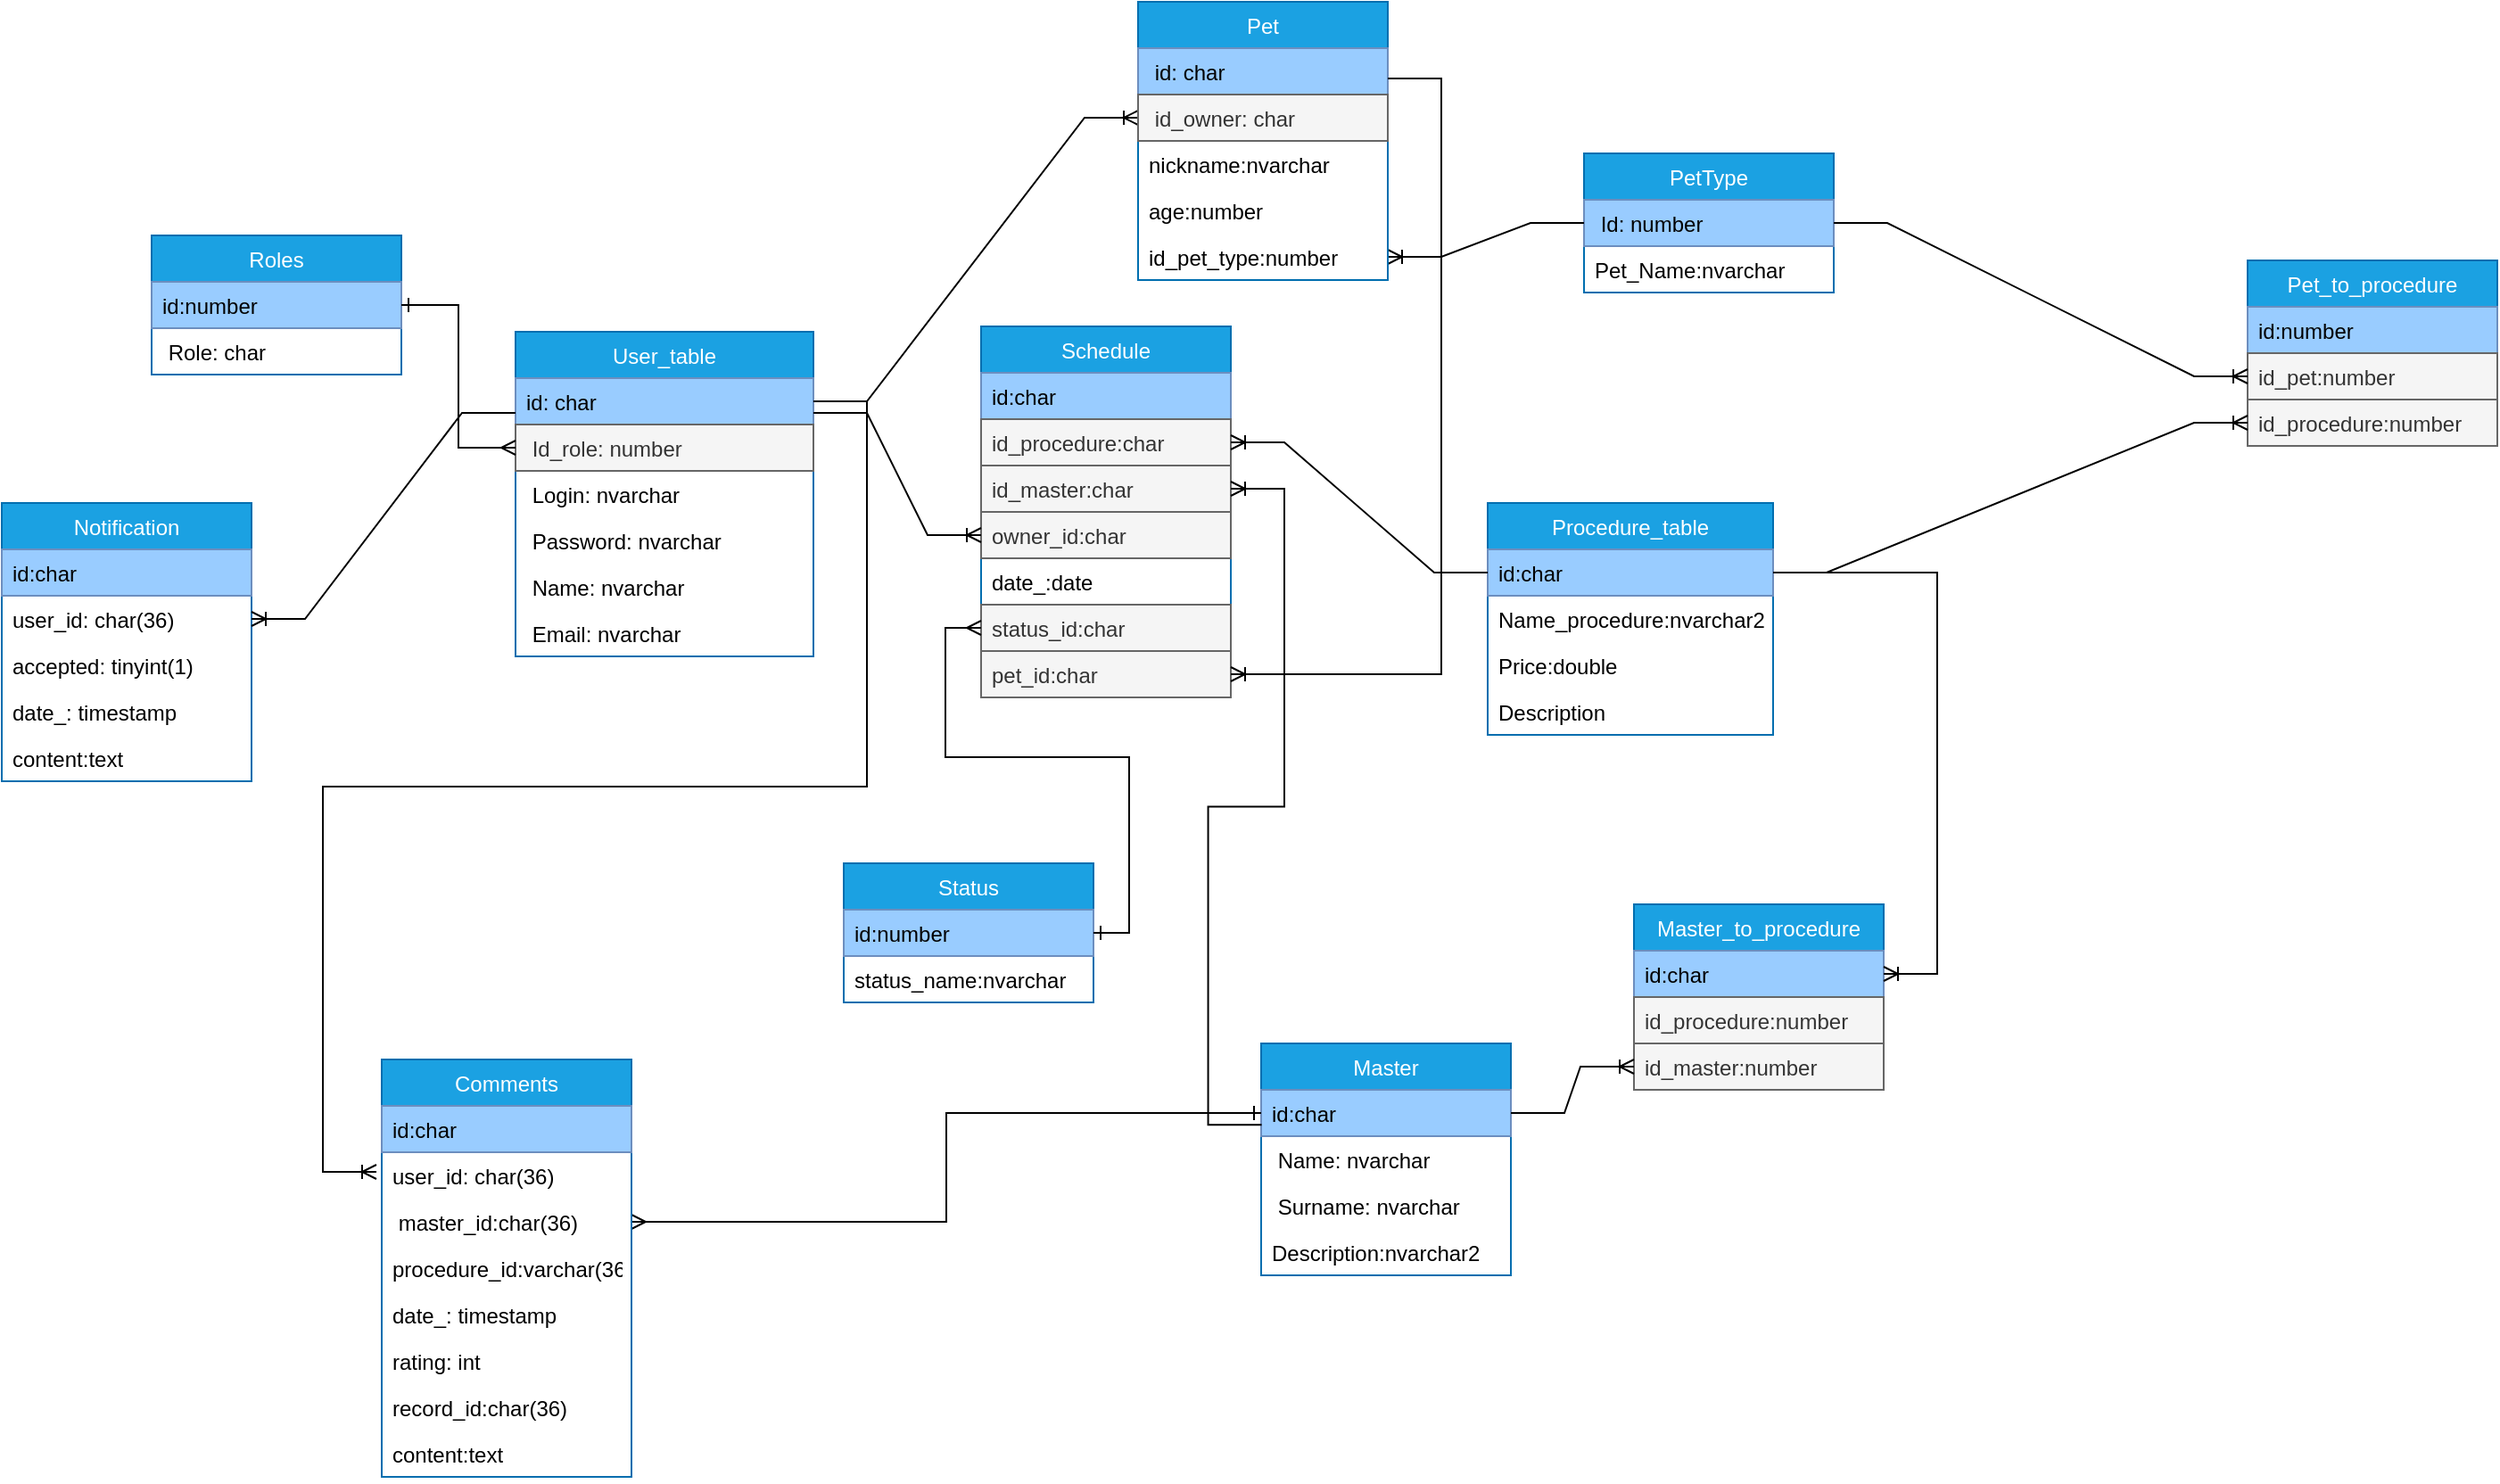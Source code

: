 <mxfile version="21.0.10" type="device" pages="2"><diagram id="b5ycuMXc1lO04ebVyOVK" name="Page-1"><mxGraphModel dx="2711" dy="838" grid="0" gridSize="10" guides="1" tooltips="1" connect="1" arrows="1" fold="1" page="0" pageScale="1" pageWidth="850" pageHeight="1100" math="0" shadow="0"><root><mxCell id="0"/><mxCell id="1" parent="0"/><mxCell id="gU4oVA7G9D8YkGu5P2Nb-16" value="User_table" style="swimlane;fontStyle=0;childLayout=stackLayout;horizontal=1;startSize=26;fillColor=#1ba1e2;horizontalStack=0;resizeParent=1;resizeParentMax=0;resizeLast=0;collapsible=0;marginBottom=0;resizable=1;sketch=0;noLabel=0;strokeColor=#006EAF;fontColor=#ffffff;container=1;resizeHeight=1;resizeWidth=1;" parent="1" vertex="1"><mxGeometry x="-242" y="395" width="167" height="182" as="geometry"><mxRectangle x="480" y="96" width="90" height="26" as="alternateBounds"/></mxGeometry></mxCell><mxCell id="gU4oVA7G9D8YkGu5P2Nb-17" value="id: char" style="text;align=left;verticalAlign=top;spacingLeft=4;spacingRight=4;overflow=hidden;rotatable=0;points=[[0,0.5],[1,0.5]];portConstraint=eastwest;strokeColor=#6c8ebf;fillColor=#99CCFF;" parent="gU4oVA7G9D8YkGu5P2Nb-16" vertex="1"><mxGeometry y="26" width="167" height="26" as="geometry"/></mxCell><mxCell id="-kkY574ol4Uvjb6KSL9y-7" value=" Id_role: number" style="text;align=left;verticalAlign=top;spacingLeft=4;spacingRight=4;overflow=hidden;rotatable=0;points=[[0,0.5],[1,0.5]];portConstraint=eastwest;fontColor=#333333;fillColor=#f5f5f5;strokeColor=#666666;" parent="gU4oVA7G9D8YkGu5P2Nb-16" vertex="1"><mxGeometry y="52" width="167" height="26" as="geometry"/></mxCell><mxCell id="-kkY574ol4Uvjb6KSL9y-10" value=" Login: nvarchar" style="text;align=left;verticalAlign=top;spacingLeft=4;spacingRight=4;overflow=hidden;rotatable=0;points=[[0,0.5],[1,0.5]];portConstraint=eastwest;" parent="gU4oVA7G9D8YkGu5P2Nb-16" vertex="1"><mxGeometry y="78" width="167" height="26" as="geometry"/></mxCell><mxCell id="-kkY574ol4Uvjb6KSL9y-11" value=" Password: nvarchar" style="text;align=left;verticalAlign=top;spacingLeft=4;spacingRight=4;overflow=hidden;rotatable=0;points=[[0,0.5],[1,0.5]];portConstraint=eastwest;" parent="gU4oVA7G9D8YkGu5P2Nb-16" vertex="1"><mxGeometry y="104" width="167" height="26" as="geometry"/></mxCell><mxCell id="gU4oVA7G9D8YkGu5P2Nb-18" value=" Name: nvarchar" style="text;align=left;verticalAlign=top;spacingLeft=4;spacingRight=4;overflow=hidden;rotatable=0;points=[[0,0.5],[1,0.5]];portConstraint=eastwest;" parent="gU4oVA7G9D8YkGu5P2Nb-16" vertex="1"><mxGeometry y="130" width="167" height="26" as="geometry"/></mxCell><mxCell id="gU4oVA7G9D8YkGu5P2Nb-48" value=" Email: nvarchar" style="text;align=left;verticalAlign=top;spacingLeft=4;spacingRight=4;overflow=hidden;rotatable=0;points=[[0,0.5],[1,0.5]];portConstraint=eastwest;" parent="gU4oVA7G9D8YkGu5P2Nb-16" vertex="1"><mxGeometry y="156" width="167" height="26" as="geometry"/></mxCell><mxCell id="gU4oVA7G9D8YkGu5P2Nb-30" value="Schedule" style="swimlane;fontStyle=0;childLayout=stackLayout;horizontal=1;startSize=26;fillColor=#1ba1e2;horizontalStack=0;resizeParent=1;resizeParentMax=0;resizeLast=0;collapsible=0;marginBottom=0;resizable=1;sketch=0;noLabel=0;strokeColor=#006EAF;fontColor=#ffffff;container=1;resizeHeight=1;resizeWidth=1;" parent="1" vertex="1"><mxGeometry x="19" y="392" width="140" height="182" as="geometry"><mxRectangle x="480" y="96" width="90" height="26" as="alternateBounds"/></mxGeometry></mxCell><mxCell id="gU4oVA7G9D8YkGu5P2Nb-31" value="id:char" style="text;align=left;verticalAlign=top;spacingLeft=4;spacingRight=4;overflow=hidden;rotatable=0;points=[[0,0.5],[1,0.5]];portConstraint=eastwest;strokeColor=#6c8ebf;fillColor=#99CCFF;" parent="gU4oVA7G9D8YkGu5P2Nb-30" vertex="1"><mxGeometry y="26" width="140" height="26" as="geometry"/></mxCell><mxCell id="gU4oVA7G9D8YkGu5P2Nb-32" value="id_procedure:char" style="text;align=left;verticalAlign=top;spacingLeft=4;spacingRight=4;overflow=hidden;rotatable=0;points=[[0,0.5],[1,0.5]];portConstraint=eastwest;fillColor=#f5f5f5;fontColor=#333333;strokeColor=#666666;" parent="gU4oVA7G9D8YkGu5P2Nb-30" vertex="1"><mxGeometry y="52" width="140" height="26" as="geometry"/></mxCell><mxCell id="gU4oVA7G9D8YkGu5P2Nb-33" value="id_master:char" style="text;align=left;verticalAlign=top;spacingLeft=4;spacingRight=4;overflow=hidden;rotatable=0;points=[[0,0.5],[1,0.5]];portConstraint=eastwest;fontColor=#333333;fillColor=#f5f5f5;strokeColor=#666666;" parent="gU4oVA7G9D8YkGu5P2Nb-30" vertex="1"><mxGeometry y="78" width="140" height="26" as="geometry"/></mxCell><mxCell id="gU4oVA7G9D8YkGu5P2Nb-34" value="owner_id:char" style="text;align=left;verticalAlign=top;spacingLeft=4;spacingRight=4;overflow=hidden;rotatable=0;points=[[0,0.5],[1,0.5]];portConstraint=eastwest;fillColor=#f5f5f5;fontColor=#333333;strokeColor=#666666;" parent="gU4oVA7G9D8YkGu5P2Nb-30" vertex="1"><mxGeometry y="104" width="140" height="26" as="geometry"/></mxCell><mxCell id="Ylq7YgBIiItVT_dg2oGM-5" value="date_:date" style="text;align=left;verticalAlign=top;spacingLeft=4;spacingRight=4;overflow=hidden;rotatable=0;points=[[0,0.5],[1,0.5]];portConstraint=eastwest;" parent="gU4oVA7G9D8YkGu5P2Nb-30" vertex="1"><mxGeometry y="130" width="140" height="26" as="geometry"/></mxCell><mxCell id="gU4oVA7G9D8YkGu5P2Nb-37" value="status_id:char" style="text;align=left;verticalAlign=top;spacingLeft=4;spacingRight=4;overflow=hidden;rotatable=0;points=[[0,0.5],[1,0.5]];portConstraint=eastwest;fillColor=#f5f5f5;fontColor=#333333;strokeColor=#666666;" parent="gU4oVA7G9D8YkGu5P2Nb-30" vertex="1"><mxGeometry y="156" width="140" height="26" as="geometry"/></mxCell><mxCell id="gU4oVA7G9D8YkGu5P2Nb-40" value="Procedure_table" style="swimlane;fontStyle=0;childLayout=stackLayout;horizontal=1;startSize=26;fillColor=#1ba1e2;horizontalStack=0;resizeParent=1;resizeParentMax=0;resizeLast=0;collapsible=0;marginBottom=0;resizable=1;sketch=0;noLabel=0;strokeColor=#006EAF;fontColor=#ffffff;container=1;resizeHeight=1;resizeWidth=1;" parent="1" vertex="1"><mxGeometry x="303" y="491" width="160" height="130" as="geometry"><mxRectangle x="480" y="96" width="90" height="26" as="alternateBounds"/></mxGeometry></mxCell><mxCell id="gU4oVA7G9D8YkGu5P2Nb-41" value="id:char" style="text;align=left;verticalAlign=top;spacingLeft=4;spacingRight=4;overflow=hidden;rotatable=0;points=[[0,0.5],[1,0.5]];portConstraint=eastwest;strokeColor=#6c8ebf;fillColor=#99CCFF;" parent="gU4oVA7G9D8YkGu5P2Nb-40" vertex="1"><mxGeometry y="26" width="160" height="26" as="geometry"/></mxCell><mxCell id="gU4oVA7G9D8YkGu5P2Nb-42" value="Name_procedure:nvarchar2" style="text;align=left;verticalAlign=top;spacingLeft=4;spacingRight=4;overflow=hidden;rotatable=0;points=[[0,0.5],[1,0.5]];portConstraint=eastwest;" parent="gU4oVA7G9D8YkGu5P2Nb-40" vertex="1"><mxGeometry y="52" width="160" height="26" as="geometry"/></mxCell><mxCell id="gU4oVA7G9D8YkGu5P2Nb-43" value="Price:double" style="text;align=left;verticalAlign=top;spacingLeft=4;spacingRight=4;overflow=hidden;rotatable=0;points=[[0,0.5],[1,0.5]];portConstraint=eastwest;" parent="gU4oVA7G9D8YkGu5P2Nb-40" vertex="1"><mxGeometry y="78" width="160" height="26" as="geometry"/></mxCell><mxCell id="gU4oVA7G9D8YkGu5P2Nb-46" value="Description" style="text;align=left;verticalAlign=top;spacingLeft=4;spacingRight=4;overflow=hidden;rotatable=0;points=[[0,0.5],[1,0.5]];portConstraint=eastwest;" parent="gU4oVA7G9D8YkGu5P2Nb-40" vertex="1"><mxGeometry y="104" width="160" height="26" as="geometry"/></mxCell><mxCell id="gU4oVA7G9D8YkGu5P2Nb-74" value="Master" style="swimlane;fontStyle=0;childLayout=stackLayout;horizontal=1;startSize=26;fillColor=#1ba1e2;horizontalStack=0;resizeParent=1;resizeParentMax=0;resizeLast=0;collapsible=0;marginBottom=0;resizable=1;sketch=0;noLabel=0;strokeColor=#006EAF;fontColor=#ffffff;container=1;resizeHeight=1;resizeWidth=1;" parent="1" vertex="1"><mxGeometry x="176" y="794" width="140" height="130" as="geometry"><mxRectangle x="480" y="96" width="90" height="26" as="alternateBounds"/></mxGeometry></mxCell><mxCell id="gU4oVA7G9D8YkGu5P2Nb-75" value="id:char" style="text;align=left;verticalAlign=top;spacingLeft=4;spacingRight=4;overflow=hidden;rotatable=0;points=[[0,0.5],[1,0.5]];portConstraint=eastwest;strokeColor=#6c8ebf;fillColor=#99CCFF;" parent="gU4oVA7G9D8YkGu5P2Nb-74" vertex="1"><mxGeometry y="26" width="140" height="26" as="geometry"/></mxCell><mxCell id="gU4oVA7G9D8YkGu5P2Nb-76" value=" Name: nvarchar" style="text;align=left;verticalAlign=top;spacingLeft=4;spacingRight=4;overflow=hidden;rotatable=0;points=[[0,0.5],[1,0.5]];portConstraint=eastwest;" parent="gU4oVA7G9D8YkGu5P2Nb-74" vertex="1"><mxGeometry y="52" width="140" height="26" as="geometry"/></mxCell><mxCell id="gU4oVA7G9D8YkGu5P2Nb-124" value=" Surname: nvarchar" style="text;align=left;verticalAlign=top;spacingLeft=4;spacingRight=4;overflow=hidden;rotatable=0;points=[[0,0.5],[1,0.5]];portConstraint=eastwest;" parent="gU4oVA7G9D8YkGu5P2Nb-74" vertex="1"><mxGeometry y="78" width="140" height="26" as="geometry"/></mxCell><mxCell id="gU4oVA7G9D8YkGu5P2Nb-78" value="Description:nvarchar2" style="text;align=left;verticalAlign=top;spacingLeft=4;spacingRight=4;overflow=hidden;rotatable=0;points=[[0,0.5],[1,0.5]];portConstraint=eastwest;" parent="gU4oVA7G9D8YkGu5P2Nb-74" vertex="1"><mxGeometry y="104" width="140" height="26" as="geometry"/></mxCell><mxCell id="lCErXYWJxV051JJBaf32-9" value="Status" style="swimlane;fontStyle=0;childLayout=stackLayout;horizontal=1;startSize=26;fillColor=#1ba1e2;horizontalStack=0;resizeParent=1;resizeParentMax=0;resizeLast=0;collapsible=0;marginBottom=0;resizable=1;sketch=0;noLabel=0;strokeColor=#006EAF;fontColor=#ffffff;container=1;resizeHeight=1;resizeWidth=1;" parent="1" vertex="1"><mxGeometry x="-58" y="693" width="140" height="78" as="geometry"><mxRectangle x="480" y="96" width="90" height="26" as="alternateBounds"/></mxGeometry></mxCell><mxCell id="lCErXYWJxV051JJBaf32-10" value="id:number" style="text;align=left;verticalAlign=top;spacingLeft=4;spacingRight=4;overflow=hidden;rotatable=0;points=[[0,0.5],[1,0.5]];portConstraint=eastwest;strokeColor=#6c8ebf;fillColor=#99CCFF;" parent="lCErXYWJxV051JJBaf32-9" vertex="1"><mxGeometry y="26" width="140" height="26" as="geometry"/></mxCell><mxCell id="lCErXYWJxV051JJBaf32-12" value="status_name:nvarchar" style="text;align=left;verticalAlign=top;spacingLeft=4;spacingRight=4;overflow=hidden;rotatable=0;points=[[0,0.5],[1,0.5]];portConstraint=eastwest;" parent="lCErXYWJxV051JJBaf32-9" vertex="1"><mxGeometry y="52" width="140" height="26" as="geometry"/></mxCell><mxCell id="lCErXYWJxV051JJBaf32-15" value="PetType" style="swimlane;fontStyle=0;childLayout=stackLayout;horizontal=1;startSize=26;fillColor=#1ba1e2;horizontalStack=0;resizeParent=1;resizeParentMax=0;resizeLast=0;collapsible=0;marginBottom=0;resizable=1;sketch=0;noLabel=0;strokeColor=#006EAF;fontColor=#ffffff;container=1;resizeHeight=1;resizeWidth=1;" parent="1" vertex="1"><mxGeometry x="357" y="295" width="140" height="78" as="geometry"><mxRectangle x="480" y="96" width="90" height="26" as="alternateBounds"/></mxGeometry></mxCell><mxCell id="lCErXYWJxV051JJBaf32-16" value=" Id: number" style="text;align=left;verticalAlign=top;spacingLeft=4;spacingRight=4;overflow=hidden;rotatable=0;points=[[0,0.5],[1,0.5]];portConstraint=eastwest;strokeColor=#6c8ebf;fillColor=#99CCFF;" parent="lCErXYWJxV051JJBaf32-15" vertex="1"><mxGeometry y="26" width="140" height="26" as="geometry"/></mxCell><mxCell id="ejR5GnNg5tb8rGhhZ-9Q-3" value="Pet_Name:nvarchar" style="text;align=left;verticalAlign=top;spacingLeft=4;spacingRight=4;overflow=hidden;rotatable=0;points=[[0,0.5],[1,0.5]];portConstraint=eastwest;" parent="lCErXYWJxV051JJBaf32-15" vertex="1"><mxGeometry y="52" width="140" height="26" as="geometry"/></mxCell><mxCell id="lCErXYWJxV051JJBaf32-40" style="edgeStyle=orthogonalEdgeStyle;rounded=0;orthogonalLoop=1;jettySize=auto;html=1;endArrow=ERone;endFill=0;startArrow=ERmany;startFill=0;exitX=0;exitY=0.5;exitDx=0;exitDy=0;entryX=1;entryY=0.5;entryDx=0;entryDy=0;" parent="1" source="gU4oVA7G9D8YkGu5P2Nb-37" target="lCErXYWJxV051JJBaf32-9" edge="1"><mxGeometry relative="1" as="geometry"><mxPoint x="157" y="326" as="sourcePoint"/><mxPoint x="-224" y="640" as="targetPoint"/></mxGeometry></mxCell><mxCell id="-kkY574ol4Uvjb6KSL9y-1" value="Roles" style="swimlane;fontStyle=0;childLayout=stackLayout;horizontal=1;startSize=26;fillColor=#1ba1e2;horizontalStack=0;resizeParent=1;resizeParentMax=0;resizeLast=0;collapsible=0;marginBottom=0;resizable=1;sketch=0;noLabel=0;strokeColor=#006EAF;fontColor=#ffffff;container=1;resizeHeight=1;resizeWidth=1;" parent="1" vertex="1"><mxGeometry x="-446" y="341" width="140" height="78" as="geometry"><mxRectangle x="480" y="96" width="90" height="26" as="alternateBounds"/></mxGeometry></mxCell><mxCell id="-kkY574ol4Uvjb6KSL9y-2" value="id:number" style="text;align=left;verticalAlign=top;spacingLeft=4;spacingRight=4;overflow=hidden;rotatable=0;points=[[0,0.5],[1,0.5]];portConstraint=eastwest;strokeColor=#6c8ebf;fillColor=#99CCFF;" parent="-kkY574ol4Uvjb6KSL9y-1" vertex="1"><mxGeometry y="26" width="140" height="26" as="geometry"/></mxCell><mxCell id="-kkY574ol4Uvjb6KSL9y-6" value=" Role: char" style="text;align=left;verticalAlign=top;spacingLeft=4;spacingRight=4;overflow=hidden;rotatable=0;points=[[0,0.5],[1,0.5]];portConstraint=eastwest;" parent="-kkY574ol4Uvjb6KSL9y-1" vertex="1"><mxGeometry y="52" width="140" height="26" as="geometry"/></mxCell><mxCell id="-kkY574ol4Uvjb6KSL9y-12" style="edgeStyle=orthogonalEdgeStyle;rounded=0;orthogonalLoop=1;jettySize=auto;html=1;exitX=1;exitY=0.5;exitDx=0;exitDy=0;entryX=0;entryY=0.5;entryDx=0;entryDy=0;startArrow=ERone;startFill=0;endArrow=ERmany;endFill=0;" parent="1" source="-kkY574ol4Uvjb6KSL9y-2" target="-kkY574ol4Uvjb6KSL9y-7" edge="1"><mxGeometry relative="1" as="geometry"/></mxCell><mxCell id="ftJ9czvspabXOx1Q81k4-1" value="Master_to_procedure" style="swimlane;fontStyle=0;childLayout=stackLayout;horizontal=1;startSize=26;fillColor=#1ba1e2;horizontalStack=0;resizeParent=1;resizeParentMax=0;resizeLast=0;collapsible=0;marginBottom=0;resizable=1;sketch=0;noLabel=0;strokeColor=#006EAF;fontColor=#ffffff;container=1;resizeHeight=1;resizeWidth=1;" parent="1" vertex="1"><mxGeometry x="385" y="716" width="140" height="104" as="geometry"><mxRectangle x="480" y="96" width="90" height="26" as="alternateBounds"/></mxGeometry></mxCell><mxCell id="ftJ9czvspabXOx1Q81k4-2" value="id:char" style="text;align=left;verticalAlign=top;spacingLeft=4;spacingRight=4;overflow=hidden;rotatable=0;points=[[0,0.5],[1,0.5]];portConstraint=eastwest;strokeColor=#6c8ebf;fillColor=#99CCFF;" parent="ftJ9czvspabXOx1Q81k4-1" vertex="1"><mxGeometry y="26" width="140" height="26" as="geometry"/></mxCell><mxCell id="ftJ9czvspabXOx1Q81k4-4" value="id_procedure:number" style="text;align=left;verticalAlign=top;spacingLeft=4;spacingRight=4;overflow=hidden;rotatable=0;points=[[0,0.5],[1,0.5]];portConstraint=eastwest;fillColor=#f5f5f5;fontColor=#333333;strokeColor=#666666;" parent="ftJ9czvspabXOx1Q81k4-1" vertex="1"><mxGeometry y="52" width="140" height="26" as="geometry"/></mxCell><mxCell id="ftJ9czvspabXOx1Q81k4-5" value="id_master:number" style="text;align=left;verticalAlign=top;spacingLeft=4;spacingRight=4;overflow=hidden;rotatable=0;points=[[0,0.5],[1,0.5]];portConstraint=eastwest;fillColor=#f5f5f5;fontColor=#333333;strokeColor=#666666;" parent="ftJ9czvspabXOx1Q81k4-1" vertex="1"><mxGeometry y="78" width="140" height="26" as="geometry"/></mxCell><mxCell id="ftJ9czvspabXOx1Q81k4-6" value="Pet_to_procedure" style="swimlane;fontStyle=0;childLayout=stackLayout;horizontal=1;startSize=26;fillColor=#1ba1e2;horizontalStack=0;resizeParent=1;resizeParentMax=0;resizeLast=0;collapsible=0;marginBottom=0;resizable=1;sketch=0;noLabel=0;strokeColor=#006EAF;fontColor=#ffffff;container=1;resizeHeight=1;resizeWidth=1;" parent="1" vertex="1"><mxGeometry x="729" y="355" width="140" height="104" as="geometry"><mxRectangle x="480" y="96" width="90" height="26" as="alternateBounds"/></mxGeometry></mxCell><mxCell id="ftJ9czvspabXOx1Q81k4-7" value="id:number" style="text;align=left;verticalAlign=top;spacingLeft=4;spacingRight=4;overflow=hidden;rotatable=0;points=[[0,0.5],[1,0.5]];portConstraint=eastwest;strokeColor=#6c8ebf;fillColor=#99CCFF;" parent="ftJ9czvspabXOx1Q81k4-6" vertex="1"><mxGeometry y="26" width="140" height="26" as="geometry"/></mxCell><mxCell id="ftJ9czvspabXOx1Q81k4-8" value="id_pet:number" style="text;align=left;verticalAlign=top;spacingLeft=4;spacingRight=4;overflow=hidden;rotatable=0;points=[[0,0.5],[1,0.5]];portConstraint=eastwest;fillColor=#f5f5f5;fontColor=#333333;strokeColor=#666666;" parent="ftJ9czvspabXOx1Q81k4-6" vertex="1"><mxGeometry y="52" width="140" height="26" as="geometry"/></mxCell><mxCell id="ftJ9czvspabXOx1Q81k4-9" value="id_procedure:number" style="text;align=left;verticalAlign=top;spacingLeft=4;spacingRight=4;overflow=hidden;rotatable=0;points=[[0,0.5],[1,0.5]];portConstraint=eastwest;fillColor=#f5f5f5;fontColor=#333333;strokeColor=#666666;" parent="ftJ9czvspabXOx1Q81k4-6" vertex="1"><mxGeometry y="78" width="140" height="26" as="geometry"/></mxCell><mxCell id="ftJ9czvspabXOx1Q81k4-14" value="" style="edgeStyle=entityRelationEdgeStyle;fontSize=12;html=1;endArrow=ERoneToMany;rounded=0;exitX=0;exitY=0.5;exitDx=0;exitDy=0;entryX=1;entryY=0.5;entryDx=0;entryDy=0;" parent="1" source="lCErXYWJxV051JJBaf32-16" target="gU4oVA7G9D8YkGu5P2Nb-125" edge="1"><mxGeometry width="100" height="100" relative="1" as="geometry"><mxPoint x="710" y="276" as="sourcePoint"/><mxPoint x="948" y="228" as="targetPoint"/></mxGeometry></mxCell><mxCell id="ftJ9czvspabXOx1Q81k4-15" value="" style="edgeStyle=entityRelationEdgeStyle;fontSize=12;html=1;endArrow=ERoneToMany;rounded=0;startArrow=none;exitX=1;exitY=0.5;exitDx=0;exitDy=0;entryX=0;entryY=0.5;entryDx=0;entryDy=0;" parent="1" source="gU4oVA7G9D8YkGu5P2Nb-17" target="gU4oVA7G9D8YkGu5P2Nb-108" edge="1"><mxGeometry width="100" height="100" relative="1" as="geometry"><mxPoint x="-8" y="230" as="sourcePoint"/><mxPoint x="568" y="173" as="targetPoint"/></mxGeometry></mxCell><mxCell id="gU4oVA7G9D8YkGu5P2Nb-50" value="Pet" style="swimlane;fontStyle=0;childLayout=stackLayout;horizontal=1;startSize=26;fillColor=#1ba1e2;horizontalStack=0;resizeParent=1;resizeParentMax=0;resizeLast=0;collapsible=0;marginBottom=0;resizable=1;sketch=0;noLabel=0;strokeColor=#006EAF;fontColor=#ffffff;container=1;resizeHeight=1;resizeWidth=1;" parent="1" vertex="1"><mxGeometry x="107" y="210" width="140" height="156" as="geometry"><mxRectangle x="480" y="96" width="90" height="26" as="alternateBounds"/></mxGeometry></mxCell><mxCell id="gU4oVA7G9D8YkGu5P2Nb-51" value=" id: char" style="text;align=left;verticalAlign=top;spacingLeft=4;spacingRight=4;overflow=hidden;rotatable=0;points=[[0,0.5],[1,0.5]];portConstraint=eastwest;strokeColor=#6c8ebf;fillColor=#99CCFF;" parent="gU4oVA7G9D8YkGu5P2Nb-50" vertex="1"><mxGeometry y="26" width="140" height="26" as="geometry"/></mxCell><mxCell id="gU4oVA7G9D8YkGu5P2Nb-108" value=" id_owner: char" style="text;align=left;verticalAlign=top;spacingLeft=4;spacingRight=4;overflow=hidden;rotatable=0;points=[[0,0.5],[1,0.5]];portConstraint=eastwest;fillColor=#f5f5f5;fontColor=#333333;strokeColor=#666666;" parent="gU4oVA7G9D8YkGu5P2Nb-50" vertex="1"><mxGeometry y="52" width="140" height="26" as="geometry"/></mxCell><mxCell id="gU4oVA7G9D8YkGu5P2Nb-123" value="nickname:nvarchar" style="text;align=left;verticalAlign=top;spacingLeft=4;spacingRight=4;overflow=hidden;rotatable=0;points=[[0,0.5],[1,0.5]];portConstraint=eastwest;" parent="gU4oVA7G9D8YkGu5P2Nb-50" vertex="1"><mxGeometry y="78" width="140" height="26" as="geometry"/></mxCell><mxCell id="ejR5GnNg5tb8rGhhZ-9Q-1" value="age:number" style="text;align=left;verticalAlign=top;spacingLeft=4;spacingRight=4;overflow=hidden;rotatable=0;points=[[0,0.5],[1,0.5]];portConstraint=eastwest;" parent="gU4oVA7G9D8YkGu5P2Nb-50" vertex="1"><mxGeometry y="104" width="140" height="26" as="geometry"/></mxCell><mxCell id="gU4oVA7G9D8YkGu5P2Nb-125" value="id_pet_type:number" style="text;align=left;verticalAlign=top;spacingLeft=4;spacingRight=4;overflow=hidden;rotatable=0;points=[[0,0.5],[1,0.5]];portConstraint=eastwest;" parent="gU4oVA7G9D8YkGu5P2Nb-50" vertex="1"><mxGeometry y="130" width="140" height="26" as="geometry"/></mxCell><mxCell id="ftJ9czvspabXOx1Q81k4-17" value="" style="edgeStyle=entityRelationEdgeStyle;fontSize=12;html=1;endArrow=ERoneToMany;rounded=0;entryX=0;entryY=0.5;entryDx=0;entryDy=0;exitX=1;exitY=0.25;exitDx=0;exitDy=0;" parent="1" source="gU4oVA7G9D8YkGu5P2Nb-16" target="gU4oVA7G9D8YkGu5P2Nb-34" edge="1"><mxGeometry width="100" height="100" relative="1" as="geometry"><mxPoint x="26" y="361" as="sourcePoint"/><mxPoint x="126" y="261" as="targetPoint"/></mxGeometry></mxCell><mxCell id="ftJ9czvspabXOx1Q81k4-18" value="" style="edgeStyle=entityRelationEdgeStyle;fontSize=12;html=1;endArrow=ERoneToMany;rounded=0;entryX=1;entryY=0.5;entryDx=0;entryDy=0;exitX=0.002;exitY=0.754;exitDx=0;exitDy=0;exitPerimeter=0;" parent="1" source="gU4oVA7G9D8YkGu5P2Nb-75" target="gU4oVA7G9D8YkGu5P2Nb-30" edge="1"><mxGeometry width="100" height="100" relative="1" as="geometry"><mxPoint x="294" y="545" as="sourcePoint"/><mxPoint x="394" y="445" as="targetPoint"/></mxGeometry></mxCell><mxCell id="ftJ9czvspabXOx1Q81k4-19" value="" style="edgeStyle=entityRelationEdgeStyle;fontSize=12;html=1;endArrow=ERoneToMany;rounded=0;exitX=1;exitY=0.5;exitDx=0;exitDy=0;entryX=0;entryY=0.5;entryDx=0;entryDy=0;" parent="1" source="lCErXYWJxV051JJBaf32-15" target="ftJ9czvspabXOx1Q81k4-8" edge="1"><mxGeometry width="100" height="100" relative="1" as="geometry"><mxPoint x="543" y="588" as="sourcePoint"/><mxPoint x="631" y="406" as="targetPoint"/></mxGeometry></mxCell><mxCell id="ftJ9czvspabXOx1Q81k4-20" value="" style="edgeStyle=entityRelationEdgeStyle;fontSize=12;html=1;endArrow=ERoneToMany;rounded=0;entryX=0;entryY=0.5;entryDx=0;entryDy=0;exitX=1;exitY=0.5;exitDx=0;exitDy=0;" parent="1" source="gU4oVA7G9D8YkGu5P2Nb-41" target="ftJ9czvspabXOx1Q81k4-9" edge="1"><mxGeometry width="100" height="100" relative="1" as="geometry"><mxPoint x="640" y="559" as="sourcePoint"/><mxPoint x="740" y="459" as="targetPoint"/></mxGeometry></mxCell><mxCell id="ftJ9czvspabXOx1Q81k4-21" value="" style="edgeStyle=entityRelationEdgeStyle;fontSize=12;html=1;endArrow=ERoneToMany;rounded=0;" parent="1" source="gU4oVA7G9D8YkGu5P2Nb-41" target="ftJ9czvspabXOx1Q81k4-2" edge="1"><mxGeometry width="100" height="100" relative="1" as="geometry"><mxPoint x="420" y="652" as="sourcePoint"/><mxPoint x="882" y="759" as="targetPoint"/></mxGeometry></mxCell><mxCell id="ftJ9czvspabXOx1Q81k4-22" value="" style="edgeStyle=entityRelationEdgeStyle;fontSize=12;html=1;endArrow=ERoneToMany;rounded=0;exitX=1;exitY=0.5;exitDx=0;exitDy=0;entryX=0;entryY=0.5;entryDx=0;entryDy=0;" parent="1" source="gU4oVA7G9D8YkGu5P2Nb-75" target="ftJ9czvspabXOx1Q81k4-5" edge="1"><mxGeometry width="100" height="100" relative="1" as="geometry"><mxPoint x="276" y="624" as="sourcePoint"/><mxPoint x="374" y="692" as="targetPoint"/></mxGeometry></mxCell><mxCell id="ftJ9czvspabXOx1Q81k4-25" value="" style="edgeStyle=entityRelationEdgeStyle;fontSize=12;html=1;endArrow=ERoneToMany;rounded=0;entryX=1;entryY=0.5;entryDx=0;entryDy=0;exitX=0;exitY=0.5;exitDx=0;exitDy=0;" parent="1" source="gU4oVA7G9D8YkGu5P2Nb-41" target="gU4oVA7G9D8YkGu5P2Nb-32" edge="1"><mxGeometry width="100" height="100" relative="1" as="geometry"><mxPoint x="485" y="536" as="sourcePoint"/><mxPoint x="296" y="482" as="targetPoint"/></mxGeometry></mxCell><mxCell id="S_qy-TUskhouk-Fbopq6-5" style="edgeStyle=orthogonalEdgeStyle;rounded=0;orthogonalLoop=1;jettySize=auto;html=1;entryX=0;entryY=0.5;entryDx=0;entryDy=0;endArrow=ERone;endFill=0;startArrow=ERmany;startFill=0;exitX=1;exitY=0.5;exitDx=0;exitDy=0;" parent="1" source="7ajGSzlcbrZsPdjWuJjQ-4" target="gU4oVA7G9D8YkGu5P2Nb-75" edge="1"><mxGeometry relative="1" as="geometry"><mxPoint x="-139" y="788" as="sourcePoint"/><mxPoint x="14" y="790.0" as="targetPoint"/></mxGeometry></mxCell><mxCell id="S_qy-TUskhouk-Fbopq6-16" value="" style="edgeStyle=entityRelationEdgeStyle;fontSize=12;html=1;endArrow=ERoneToMany;rounded=0;exitX=1;exitY=0.5;exitDx=0;exitDy=0;" parent="1" source="gU4oVA7G9D8YkGu5P2Nb-17" edge="1"><mxGeometry width="100" height="100" relative="1" as="geometry"><mxPoint x="-246" y="361" as="sourcePoint"/><mxPoint x="-320" y="866" as="targetPoint"/></mxGeometry></mxCell><mxCell id="znnx8NjrQmPHBnMGnBdf-1" value="pet_id:char" style="text;align=left;verticalAlign=top;spacingLeft=4;spacingRight=4;overflow=hidden;rotatable=0;points=[[0,0.5],[1,0.5]];portConstraint=eastwest;fillColor=#f5f5f5;fontColor=#333333;strokeColor=#666666;" parent="1" vertex="1"><mxGeometry x="19" y="574" width="140" height="26" as="geometry"/></mxCell><mxCell id="znnx8NjrQmPHBnMGnBdf-2" value="" style="edgeStyle=entityRelationEdgeStyle;fontSize=12;html=1;endArrow=ERoneToMany;rounded=0;entryX=1;entryY=0.5;entryDx=0;entryDy=0;" parent="1" target="znnx8NjrQmPHBnMGnBdf-1" edge="1"><mxGeometry width="100" height="100" relative="1" as="geometry"><mxPoint x="247" y="253" as="sourcePoint"/><mxPoint x="347" y="153" as="targetPoint"/></mxGeometry></mxCell><mxCell id="7ajGSzlcbrZsPdjWuJjQ-1" value="Comments" style="swimlane;fontStyle=0;childLayout=stackLayout;horizontal=1;startSize=26;fillColor=#1ba1e2;horizontalStack=0;resizeParent=1;resizeParentMax=0;resizeLast=0;collapsible=0;marginBottom=0;resizable=1;sketch=0;noLabel=0;strokeColor=#006EAF;fontColor=#ffffff;container=1;resizeHeight=1;resizeWidth=1;" parent="1" vertex="1"><mxGeometry x="-317" y="803" width="140" height="234" as="geometry"><mxRectangle x="480" y="96" width="90" height="26" as="alternateBounds"/></mxGeometry></mxCell><mxCell id="7ajGSzlcbrZsPdjWuJjQ-2" value="id:char" style="text;align=left;verticalAlign=top;spacingLeft=4;spacingRight=4;overflow=hidden;rotatable=0;points=[[0,0.5],[1,0.5]];portConstraint=eastwest;strokeColor=#6c8ebf;fillColor=#99CCFF;" parent="7ajGSzlcbrZsPdjWuJjQ-1" vertex="1"><mxGeometry y="26" width="140" height="26" as="geometry"/></mxCell><mxCell id="7ajGSzlcbrZsPdjWuJjQ-3" value="user_id: char(36)" style="text;align=left;verticalAlign=top;spacingLeft=4;spacingRight=4;overflow=hidden;rotatable=0;points=[[0,0.5],[1,0.5]];portConstraint=eastwest;" parent="7ajGSzlcbrZsPdjWuJjQ-1" vertex="1"><mxGeometry y="52" width="140" height="26" as="geometry"/></mxCell><mxCell id="7ajGSzlcbrZsPdjWuJjQ-4" value=" master_id:char(36)" style="text;align=left;verticalAlign=top;spacingLeft=4;spacingRight=4;overflow=hidden;rotatable=0;points=[[0,0.5],[1,0.5]];portConstraint=eastwest;" parent="7ajGSzlcbrZsPdjWuJjQ-1" vertex="1"><mxGeometry y="78" width="140" height="26" as="geometry"/></mxCell><mxCell id="7ajGSzlcbrZsPdjWuJjQ-5" value="procedure_id:varchar(36)" style="text;align=left;verticalAlign=top;spacingLeft=4;spacingRight=4;overflow=hidden;rotatable=0;points=[[0,0.5],[1,0.5]];portConstraint=eastwest;" parent="7ajGSzlcbrZsPdjWuJjQ-1" vertex="1"><mxGeometry y="104" width="140" height="26" as="geometry"/></mxCell><mxCell id="7ajGSzlcbrZsPdjWuJjQ-6" value="date_: timestamp" style="text;align=left;verticalAlign=top;spacingLeft=4;spacingRight=4;overflow=hidden;rotatable=0;points=[[0,0.5],[1,0.5]];portConstraint=eastwest;" parent="7ajGSzlcbrZsPdjWuJjQ-1" vertex="1"><mxGeometry y="130" width="140" height="26" as="geometry"/></mxCell><mxCell id="7ajGSzlcbrZsPdjWuJjQ-7" value="rating: int" style="text;align=left;verticalAlign=top;spacingLeft=4;spacingRight=4;overflow=hidden;rotatable=0;points=[[0,0.5],[1,0.5]];portConstraint=eastwest;" parent="7ajGSzlcbrZsPdjWuJjQ-1" vertex="1"><mxGeometry y="156" width="140" height="26" as="geometry"/></mxCell><mxCell id="7ajGSzlcbrZsPdjWuJjQ-9" value="record_id:char(36)" style="text;align=left;verticalAlign=top;spacingLeft=4;spacingRight=4;overflow=hidden;rotatable=0;points=[[0,0.5],[1,0.5]];portConstraint=eastwest;" parent="7ajGSzlcbrZsPdjWuJjQ-1" vertex="1"><mxGeometry y="182" width="140" height="26" as="geometry"/></mxCell><mxCell id="7ajGSzlcbrZsPdjWuJjQ-8" value="content:text" style="text;align=left;verticalAlign=top;spacingLeft=4;spacingRight=4;overflow=hidden;rotatable=0;points=[[0,0.5],[1,0.5]];portConstraint=eastwest;" parent="7ajGSzlcbrZsPdjWuJjQ-1" vertex="1"><mxGeometry y="208" width="140" height="26" as="geometry"/></mxCell><mxCell id="7ajGSzlcbrZsPdjWuJjQ-10" value="&#10;Notification&#10;" style="swimlane;fontStyle=0;childLayout=stackLayout;horizontal=1;startSize=26;fillColor=#1ba1e2;horizontalStack=0;resizeParent=1;resizeParentMax=0;resizeLast=0;collapsible=0;marginBottom=0;resizable=1;sketch=0;noLabel=0;strokeColor=#006EAF;fontColor=#ffffff;container=1;resizeHeight=1;resizeWidth=1;" parent="1" vertex="1"><mxGeometry x="-530" y="491" width="140" height="156" as="geometry"><mxRectangle x="480" y="96" width="90" height="26" as="alternateBounds"/></mxGeometry></mxCell><mxCell id="7ajGSzlcbrZsPdjWuJjQ-11" value="id:char" style="text;align=left;verticalAlign=top;spacingLeft=4;spacingRight=4;overflow=hidden;rotatable=0;points=[[0,0.5],[1,0.5]];portConstraint=eastwest;strokeColor=#6c8ebf;fillColor=#99CCFF;" parent="7ajGSzlcbrZsPdjWuJjQ-10" vertex="1"><mxGeometry y="26" width="140" height="26" as="geometry"/></mxCell><mxCell id="7ajGSzlcbrZsPdjWuJjQ-12" value="user_id: char(36)" style="text;align=left;verticalAlign=top;spacingLeft=4;spacingRight=4;overflow=hidden;rotatable=0;points=[[0,0.5],[1,0.5]];portConstraint=eastwest;" parent="7ajGSzlcbrZsPdjWuJjQ-10" vertex="1"><mxGeometry y="52" width="140" height="26" as="geometry"/></mxCell><mxCell id="7ajGSzlcbrZsPdjWuJjQ-14" value="accepted: tinyint(1)" style="text;align=left;verticalAlign=top;spacingLeft=4;spacingRight=4;overflow=hidden;rotatable=0;points=[[0,0.5],[1,0.5]];portConstraint=eastwest;" parent="7ajGSzlcbrZsPdjWuJjQ-10" vertex="1"><mxGeometry y="78" width="140" height="26" as="geometry"/></mxCell><mxCell id="7ajGSzlcbrZsPdjWuJjQ-15" value="date_: timestamp" style="text;align=left;verticalAlign=top;spacingLeft=4;spacingRight=4;overflow=hidden;rotatable=0;points=[[0,0.5],[1,0.5]];portConstraint=eastwest;" parent="7ajGSzlcbrZsPdjWuJjQ-10" vertex="1"><mxGeometry y="104" width="140" height="26" as="geometry"/></mxCell><mxCell id="7ajGSzlcbrZsPdjWuJjQ-18" value="content:text" style="text;align=left;verticalAlign=top;spacingLeft=4;spacingRight=4;overflow=hidden;rotatable=0;points=[[0,0.5],[1,0.5]];portConstraint=eastwest;" parent="7ajGSzlcbrZsPdjWuJjQ-10" vertex="1"><mxGeometry y="130" width="140" height="26" as="geometry"/></mxCell><mxCell id="BaPnUimC9Tt0zq0l-nCg-6" value="" style="edgeStyle=entityRelationEdgeStyle;fontSize=12;html=1;endArrow=ERoneToMany;rounded=0;entryX=1;entryY=0.5;entryDx=0;entryDy=0;exitX=0;exitY=0.25;exitDx=0;exitDy=0;" edge="1" parent="1" source="gU4oVA7G9D8YkGu5P2Nb-16" target="7ajGSzlcbrZsPdjWuJjQ-12"><mxGeometry width="100" height="100" relative="1" as="geometry"><mxPoint x="-657" y="614" as="sourcePoint"/><mxPoint x="-612" y="909" as="targetPoint"/></mxGeometry></mxCell></root></mxGraphModel></diagram><diagram id="HJT_NCuzKPNpQE3BgsTk" name="Page-2"><mxGraphModel dx="1429" dy="601" grid="1" gridSize="10" guides="1" tooltips="1" connect="1" arrows="1" fold="1" page="1" pageScale="1" pageWidth="850" pageHeight="1100" math="0" shadow="0">&#xa;      <root>&#xa;        <mxCell id="X-_i-ixzB0UfuhP9x-02-0"/>&#xa;        <mxCell id="X-_i-ixzB0UfuhP9x-02-1" parent="X-_i-ixzB0UfuhP9x-02-0"/>&#xa;        <mxCell id="X-_i-ixzB0UfuhP9x-02-2" value="" style="whiteSpace=wrap;html=1;" vertex="1" parent="X-_i-ixzB0UfuhP9x-02-1">&#xa;          <mxGeometry x="360" y="280" width="120" height="60" as="geometry"/>&#xa;        </mxCell>&#xa;      </root>&#xa;    </mxGraphModel></diagram></mxfile>